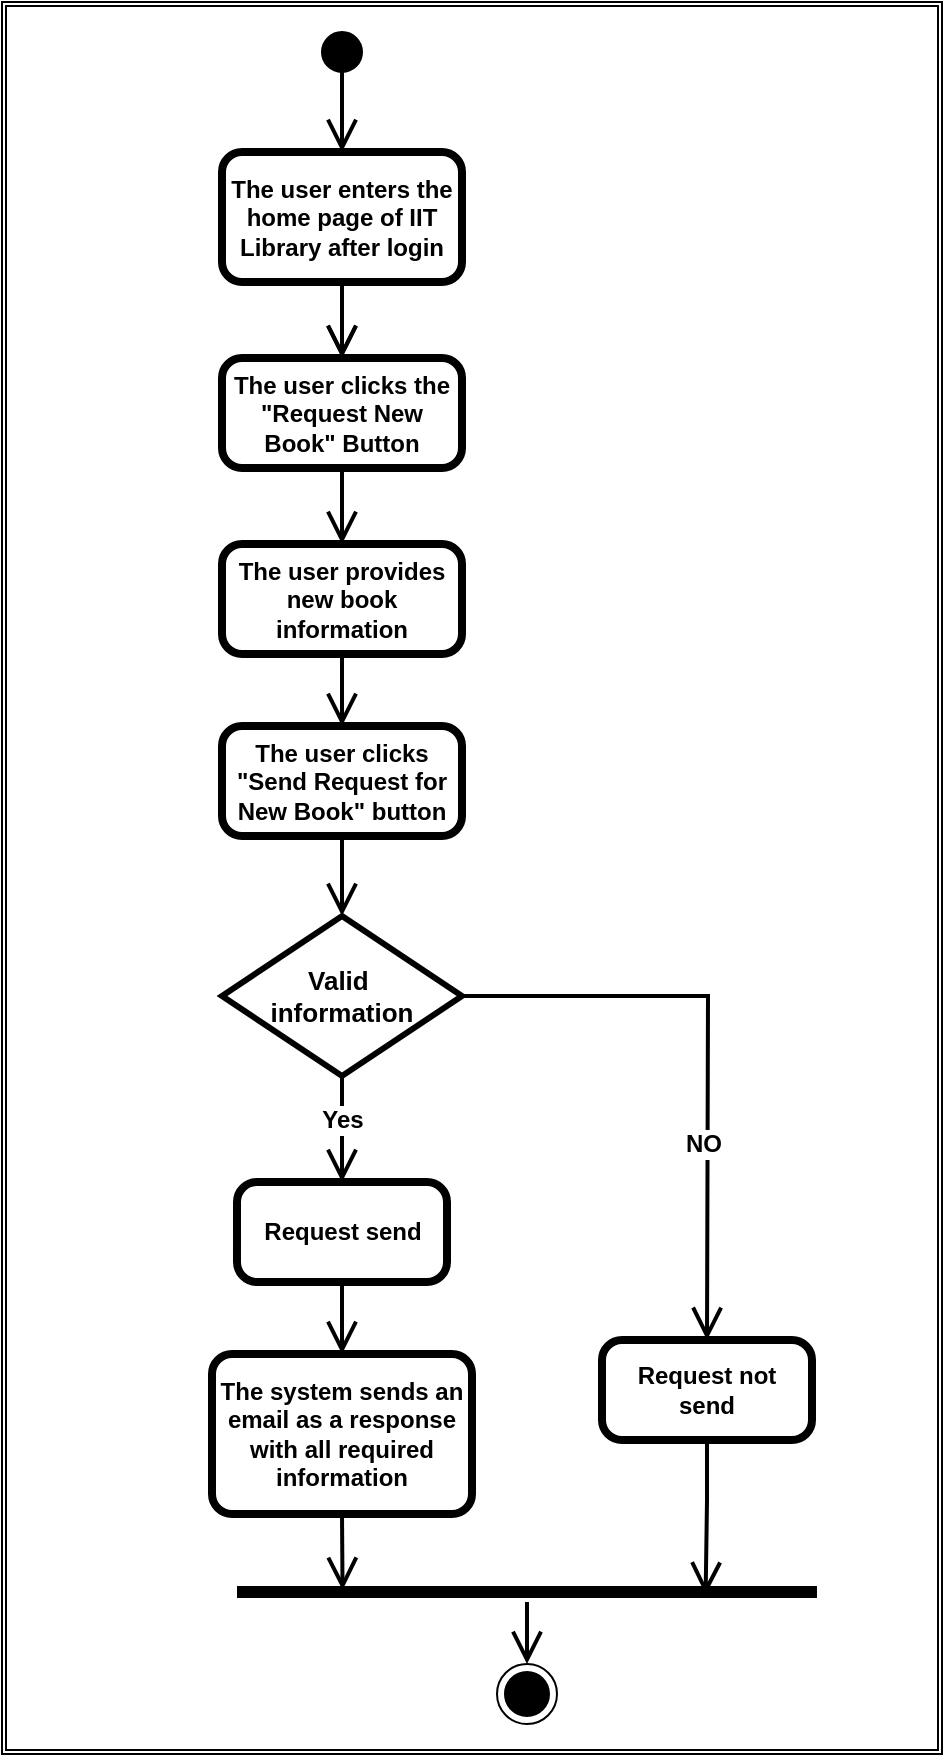 <mxfile version="20.2.5" type="device"><diagram id="R2lEEEUBdFMjLlhIrx00" name="Page-1"><mxGraphModel dx="805" dy="437" grid="1" gridSize="10" guides="1" tooltips="1" connect="1" arrows="1" fold="1" page="1" pageScale="1" pageWidth="850" pageHeight="1100" math="0" shadow="0" extFonts="Permanent Marker^https://fonts.googleapis.com/css?family=Permanent+Marker"><root><mxCell id="0"/><mxCell id="1" parent="0"/><mxCell id="2aSJXiZoedDUj4ZFKmgY-2" value="" style="shape=ext;double=1;rounded=0;whiteSpace=wrap;html=1;fillStyle=solid;strokeColor=default;strokeWidth=1;fillColor=#FFFFFF;gradientColor=none;fontColor=#FFFFFF;" parent="1" vertex="1"><mxGeometry x="290" y="44" width="470" height="876" as="geometry"/></mxCell><mxCell id="2aSJXiZoedDUj4ZFKmgY-3" style="rounded=0;orthogonalLoop=1;jettySize=auto;html=1;entryX=0.5;entryY=0;entryDx=0;entryDy=0;entryPerimeter=0;endArrow=open;endFill=0;endSize=12;strokeColor=#000000;strokeWidth=2;exitX=0.5;exitY=1;exitDx=0;exitDy=0;" parent="1" source="2aSJXiZoedDUj4ZFKmgY-9" target="2aSJXiZoedDUj4ZFKmgY-7" edge="1"><mxGeometry relative="1" as="geometry"><mxPoint x="460" y="194" as="sourcePoint"/></mxGeometry></mxCell><mxCell id="2aSJXiZoedDUj4ZFKmgY-4" style="edgeStyle=orthogonalEdgeStyle;rounded=0;orthogonalLoop=1;jettySize=auto;html=1;exitX=0.5;exitY=1;exitDx=0;exitDy=0;exitPerimeter=0;entryX=0.5;entryY=0;entryDx=0;entryDy=0;strokeColor=#000000;endArrow=open;endFill=0;endSize=12;strokeWidth=2;startArrow=none;" parent="1" source="2aSJXiZoedDUj4ZFKmgY-35" target="2aSJXiZoedDUj4ZFKmgY-8" edge="1"><mxGeometry relative="1" as="geometry"/></mxCell><mxCell id="2aSJXiZoedDUj4ZFKmgY-5" style="edgeStyle=none;rounded=0;orthogonalLoop=1;jettySize=auto;html=1;exitX=0.5;exitY=1;exitDx=0;exitDy=0;exitPerimeter=0;entryX=0.5;entryY=0;entryDx=0;entryDy=0;entryPerimeter=0;endArrow=open;endFill=0;endSize=12;strokeColor=#000000;strokeWidth=2;" parent="1" source="2aSJXiZoedDUj4ZFKmgY-7" target="2aSJXiZoedDUj4ZFKmgY-12" edge="1"><mxGeometry relative="1" as="geometry"/></mxCell><mxCell id="2aSJXiZoedDUj4ZFKmgY-6" value="" style="edgeStyle=none;rounded=0;orthogonalLoop=1;jettySize=auto;html=1;fontSize=13;fontColor=#000000;startArrow=none;startFill=0;endArrow=open;endFill=0;startSize=12;endSize=12;strokeColor=#000000;strokeWidth=2;" parent="1" source="2aSJXiZoedDUj4ZFKmgY-7" target="2aSJXiZoedDUj4ZFKmgY-12" edge="1"><mxGeometry relative="1" as="geometry"/></mxCell><mxCell id="2aSJXiZoedDUj4ZFKmgY-7" value="The user enters the home page of IIT Library after login" style="points=[[0.25,0,0],[0.5,0,0],[0.75,0,0],[1,0.25,0],[1,0.5,0],[1,0.75,0],[0.75,1,0],[0.5,1,0],[0.25,1,0],[0,0.75,0],[0,0.5,0],[0,0.25,0]];shape=mxgraph.bpmn.task;whiteSpace=wrap;rectStyle=rounded;size=10;bpmnShapeType=call;strokeColor=#000000;fontStyle=1" parent="1" vertex="1"><mxGeometry x="400" y="119" width="120" height="65" as="geometry"/></mxCell><mxCell id="2aSJXiZoedDUj4ZFKmgY-8" value="" style="ellipse;html=1;shape=endState;fillColor=#000000;strokeColor=#000000;" parent="1" vertex="1"><mxGeometry x="537.5" y="875" width="30" height="30" as="geometry"/></mxCell><mxCell id="2aSJXiZoedDUj4ZFKmgY-9" value="" style="ellipse;shape=doubleEllipse;whiteSpace=wrap;html=1;aspect=fixed;fillStyle=solid;strokeColor=default;strokeWidth=1;fillColor=#000000;gradientColor=none;" parent="1" vertex="1"><mxGeometry x="450" y="59" width="20" height="20" as="geometry"/></mxCell><mxCell id="MZZbY6yerzZCK196-D3y-14" style="edgeStyle=orthogonalEdgeStyle;rounded=0;orthogonalLoop=1;jettySize=auto;html=1;exitX=0.5;exitY=1;exitDx=0;exitDy=0;exitPerimeter=0;entryX=0.182;entryY=0.4;entryDx=0;entryDy=0;entryPerimeter=0;endArrow=open;endFill=0;endSize=12;strokeWidth=2;" edge="1" parent="1" source="2aSJXiZoedDUj4ZFKmgY-10" target="2aSJXiZoedDUj4ZFKmgY-35"><mxGeometry relative="1" as="geometry"/></mxCell><mxCell id="2aSJXiZoedDUj4ZFKmgY-10" value="The system sends an email as a response with all required information" style="points=[[0.25,0,0],[0.5,0,0],[0.75,0,0],[1,0.25,0],[1,0.5,0],[1,0.75,0],[0.75,1,0],[0.5,1,0],[0.25,1,0],[0,0.75,0],[0,0.5,0],[0,0.25,0]];shape=mxgraph.bpmn.task;whiteSpace=wrap;rectStyle=rounded;size=10;bpmnShapeType=call;strokeColor=#000000;fontStyle=1" parent="1" vertex="1"><mxGeometry x="395" y="720" width="130" height="80" as="geometry"/></mxCell><mxCell id="2aSJXiZoedDUj4ZFKmgY-11" style="edgeStyle=none;rounded=0;orthogonalLoop=1;jettySize=auto;html=1;exitX=0.5;exitY=1;exitDx=0;exitDy=0;exitPerimeter=0;fontColor=#FFFFFF;endArrow=open;endFill=0;endSize=12;strokeColor=#000000;strokeWidth=2;entryX=0.5;entryY=0;entryDx=0;entryDy=0;entryPerimeter=0;" parent="1" source="2aSJXiZoedDUj4ZFKmgY-12" target="MZZbY6yerzZCK196-D3y-6" edge="1"><mxGeometry relative="1" as="geometry"><mxPoint x="460" y="307" as="targetPoint"/></mxGeometry></mxCell><mxCell id="2aSJXiZoedDUj4ZFKmgY-12" value="The user clicks the &quot;Request New Book&quot; Button" style="points=[[0.25,0,0],[0.5,0,0],[0.75,0,0],[1,0.25,0],[1,0.5,0],[1,0.75,0],[0.75,1,0],[0.5,1,0],[0.25,1,0],[0,0.75,0],[0,0.5,0],[0,0.25,0]];shape=mxgraph.bpmn.task;whiteSpace=wrap;rectStyle=rounded;size=10;bpmnShapeType=call;strokeColor=#000000;fontStyle=1" parent="1" vertex="1"><mxGeometry x="400" y="222" width="120" height="55" as="geometry"/></mxCell><mxCell id="2aSJXiZoedDUj4ZFKmgY-28" value="Yes" style="edgeStyle=none;rounded=0;orthogonalLoop=1;jettySize=auto;html=1;fontSize=12;fontColor=#000000;startArrow=none;startFill=0;endArrow=open;endFill=0;startSize=12;endSize=12;strokeColor=#000000;strokeWidth=2;entryX=0.5;entryY=0;entryDx=0;entryDy=0;entryPerimeter=0;exitX=0.5;exitY=1;exitDx=0;exitDy=0;exitPerimeter=0;spacingTop=-10;fontStyle=1" parent="1" source="2aSJXiZoedDUj4ZFKmgY-30" target="2aSJXiZoedDUj4ZFKmgY-32" edge="1"><mxGeometry relative="1" as="geometry"/></mxCell><mxCell id="2aSJXiZoedDUj4ZFKmgY-29" value="NO" style="edgeStyle=none;rounded=0;orthogonalLoop=1;jettySize=auto;html=1;exitX=1;exitY=0.5;exitDx=0;exitDy=0;exitPerimeter=0;entryX=0.5;entryY=0;entryDx=0;entryDy=0;entryPerimeter=0;fontSize=12;fontColor=#000000;startArrow=none;startFill=0;endArrow=open;endFill=0;startSize=12;endSize=12;strokeColor=#000000;strokeWidth=2;fontStyle=1;labelPosition=left;verticalLabelPosition=middle;align=right;verticalAlign=middle;spacingLeft=0;spacingBottom=-100;spacingRight=-8;" parent="1" source="2aSJXiZoedDUj4ZFKmgY-30" target="2aSJXiZoedDUj4ZFKmgY-33" edge="1"><mxGeometry relative="1" as="geometry"><Array as="points"><mxPoint x="643" y="541"/></Array><mxPoint x="509" y="561" as="sourcePoint"/><mxPoint x="641.5" y="721" as="targetPoint"/></mxGeometry></mxCell><mxCell id="2aSJXiZoedDUj4ZFKmgY-30" value="&lt;font color=&quot;#000000&quot; style=&quot;font-size: 13px;&quot;&gt;Valid&amp;nbsp;&lt;br&gt;information&lt;br&gt;&lt;/font&gt;" style="strokeWidth=3;html=1;shape=mxgraph.flowchart.decision;whiteSpace=wrap;fillStyle=solid;fontColor=#FFFFFF;fillColor=#FFFFFF;gradientColor=none;fontSize=13;fontStyle=1" parent="1" vertex="1"><mxGeometry x="400" y="501" width="120" height="80" as="geometry"/></mxCell><mxCell id="MZZbY6yerzZCK196-D3y-11" style="edgeStyle=orthogonalEdgeStyle;rounded=0;orthogonalLoop=1;jettySize=auto;html=1;exitX=0.5;exitY=1;exitDx=0;exitDy=0;exitPerimeter=0;endArrow=open;endFill=0;endSize=12;strokeWidth=2;entryX=0.5;entryY=0;entryDx=0;entryDy=0;entryPerimeter=0;" edge="1" parent="1" source="2aSJXiZoedDUj4ZFKmgY-32" target="2aSJXiZoedDUj4ZFKmgY-10"><mxGeometry relative="1" as="geometry"><mxPoint x="460" y="716" as="targetPoint"/></mxGeometry></mxCell><mxCell id="2aSJXiZoedDUj4ZFKmgY-32" value="Request send" style="points=[[0.25,0,0],[0.5,0,0],[0.75,0,0],[1,0.25,0],[1,0.5,0],[1,0.75,0],[0.75,1,0],[0.5,1,0],[0.25,1,0],[0,0.75,0],[0,0.5,0],[0,0.25,0]];shape=mxgraph.bpmn.task;whiteSpace=wrap;rectStyle=rounded;size=10;bpmnShapeType=call;strokeColor=#000000;fontStyle=1" parent="1" vertex="1"><mxGeometry x="407.5" y="634" width="105" height="50" as="geometry"/></mxCell><mxCell id="MZZbY6yerzZCK196-D3y-4" style="edgeStyle=orthogonalEdgeStyle;rounded=0;orthogonalLoop=1;jettySize=auto;html=1;exitX=0.5;exitY=1;exitDx=0;exitDy=0;exitPerimeter=0;entryX=0.808;entryY=0.638;entryDx=0;entryDy=0;entryPerimeter=0;endArrow=open;endFill=0;endSize=12;strokeWidth=2;" edge="1" parent="1" source="2aSJXiZoedDUj4ZFKmgY-33" target="2aSJXiZoedDUj4ZFKmgY-35"><mxGeometry relative="1" as="geometry"/></mxCell><mxCell id="2aSJXiZoedDUj4ZFKmgY-33" value="Request not &#10;send" style="points=[[0.25,0,0],[0.5,0,0],[0.75,0,0],[1,0.25,0],[1,0.5,0],[1,0.75,0],[0.75,1,0],[0.5,1,0],[0.25,1,0],[0,0.75,0],[0,0.5,0],[0,0.25,0]];shape=mxgraph.bpmn.task;whiteSpace=wrap;rectStyle=rounded;size=10;bpmnShapeType=call;strokeColor=#000000;fontStyle=1" parent="1" vertex="1"><mxGeometry x="590" y="713" width="105" height="50" as="geometry"/></mxCell><mxCell id="2aSJXiZoedDUj4ZFKmgY-35" value="" style="line;strokeWidth=6;html=1;fillStyle=solid;fontColor=#FFFFFF;fillColor=#FFFFFF;gradientColor=none;" parent="1" vertex="1"><mxGeometry x="407.5" y="834" width="290" height="10" as="geometry"/></mxCell><mxCell id="MZZbY6yerzZCK196-D3y-18" style="edgeStyle=orthogonalEdgeStyle;rounded=0;orthogonalLoop=1;jettySize=auto;html=1;exitX=0.5;exitY=1;exitDx=0;exitDy=0;exitPerimeter=0;entryX=0.5;entryY=0;entryDx=0;entryDy=0;entryPerimeter=0;endArrow=open;endFill=0;endSize=12;strokeWidth=2;" edge="1" parent="1" source="MZZbY6yerzZCK196-D3y-6" target="MZZbY6yerzZCK196-D3y-8"><mxGeometry relative="1" as="geometry"/></mxCell><mxCell id="MZZbY6yerzZCK196-D3y-6" value="The user provides new book information" style="points=[[0.25,0,0],[0.5,0,0],[0.75,0,0],[1,0.25,0],[1,0.5,0],[1,0.75,0],[0.75,1,0],[0.5,1,0],[0.25,1,0],[0,0.75,0],[0,0.5,0],[0,0.25,0]];shape=mxgraph.bpmn.task;whiteSpace=wrap;rectStyle=rounded;size=10;bpmnShapeType=call;strokeColor=#000000;fontStyle=1" vertex="1" parent="1"><mxGeometry x="400" y="315" width="120" height="55" as="geometry"/></mxCell><mxCell id="MZZbY6yerzZCK196-D3y-9" style="edgeStyle=orthogonalEdgeStyle;rounded=0;orthogonalLoop=1;jettySize=auto;html=1;entryX=0.5;entryY=0;entryDx=0;entryDy=0;entryPerimeter=0;endArrow=open;endFill=0;endSize=12;strokeWidth=2;" edge="1" parent="1" source="MZZbY6yerzZCK196-D3y-8" target="2aSJXiZoedDUj4ZFKmgY-30"><mxGeometry relative="1" as="geometry"/></mxCell><mxCell id="MZZbY6yerzZCK196-D3y-8" value="The user clicks &quot;Send Request for New Book&quot; button" style="points=[[0.25,0,0],[0.5,0,0],[0.75,0,0],[1,0.25,0],[1,0.5,0],[1,0.75,0],[0.75,1,0],[0.5,1,0],[0.25,1,0],[0,0.75,0],[0,0.5,0],[0,0.25,0]];shape=mxgraph.bpmn.task;whiteSpace=wrap;rectStyle=rounded;size=10;bpmnShapeType=call;strokeColor=#000000;fontStyle=1" vertex="1" parent="1"><mxGeometry x="400" y="406" width="120" height="55" as="geometry"/></mxCell></root></mxGraphModel></diagram></mxfile>